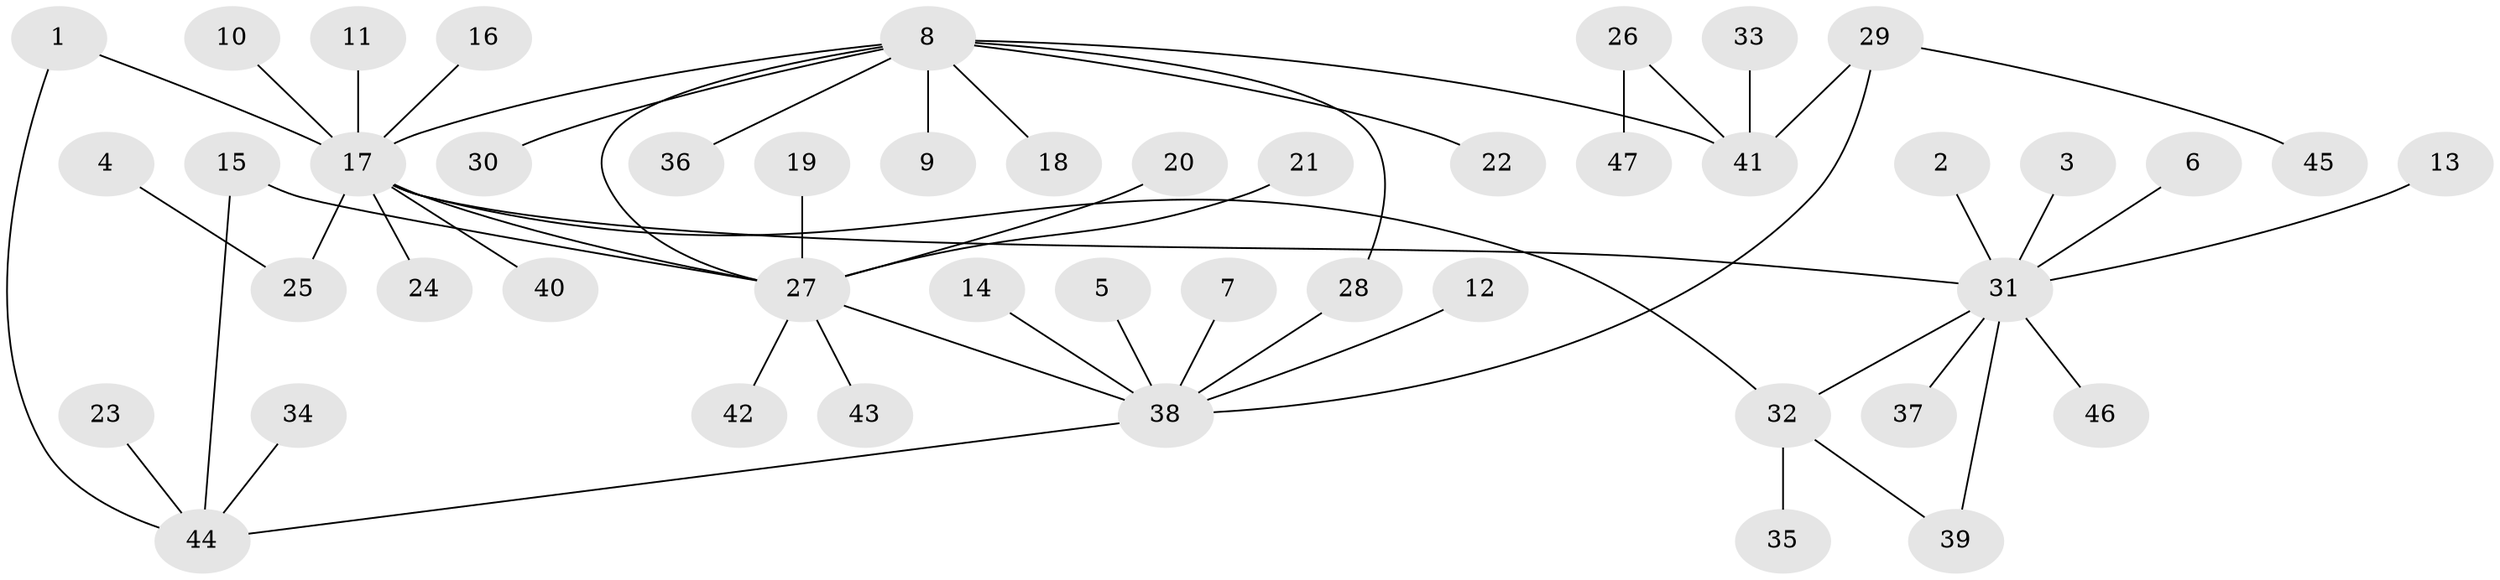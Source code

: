 // original degree distribution, {6: 0.043010752688172046, 11: 0.010752688172043012, 13: 0.010752688172043012, 2: 0.23655913978494625, 12: 0.010752688172043012, 1: 0.5806451612903226, 9: 0.010752688172043012, 4: 0.021505376344086023, 7: 0.010752688172043012, 3: 0.06451612903225806}
// Generated by graph-tools (version 1.1) at 2025/49/03/09/25 03:49:47]
// undirected, 47 vertices, 53 edges
graph export_dot {
graph [start="1"]
  node [color=gray90,style=filled];
  1;
  2;
  3;
  4;
  5;
  6;
  7;
  8;
  9;
  10;
  11;
  12;
  13;
  14;
  15;
  16;
  17;
  18;
  19;
  20;
  21;
  22;
  23;
  24;
  25;
  26;
  27;
  28;
  29;
  30;
  31;
  32;
  33;
  34;
  35;
  36;
  37;
  38;
  39;
  40;
  41;
  42;
  43;
  44;
  45;
  46;
  47;
  1 -- 17 [weight=1.0];
  1 -- 44 [weight=1.0];
  2 -- 31 [weight=1.0];
  3 -- 31 [weight=1.0];
  4 -- 25 [weight=1.0];
  5 -- 38 [weight=1.0];
  6 -- 31 [weight=1.0];
  7 -- 38 [weight=1.0];
  8 -- 9 [weight=1.0];
  8 -- 17 [weight=1.0];
  8 -- 18 [weight=1.0];
  8 -- 22 [weight=1.0];
  8 -- 27 [weight=1.0];
  8 -- 28 [weight=1.0];
  8 -- 30 [weight=1.0];
  8 -- 36 [weight=1.0];
  8 -- 41 [weight=1.0];
  10 -- 17 [weight=1.0];
  11 -- 17 [weight=1.0];
  12 -- 38 [weight=1.0];
  13 -- 31 [weight=1.0];
  14 -- 38 [weight=1.0];
  15 -- 27 [weight=1.0];
  15 -- 44 [weight=1.0];
  16 -- 17 [weight=1.0];
  17 -- 24 [weight=1.0];
  17 -- 25 [weight=1.0];
  17 -- 27 [weight=1.0];
  17 -- 31 [weight=1.0];
  17 -- 32 [weight=1.0];
  17 -- 40 [weight=1.0];
  19 -- 27 [weight=1.0];
  20 -- 27 [weight=1.0];
  21 -- 27 [weight=1.0];
  23 -- 44 [weight=1.0];
  26 -- 41 [weight=1.0];
  26 -- 47 [weight=1.0];
  27 -- 38 [weight=1.0];
  27 -- 42 [weight=1.0];
  27 -- 43 [weight=1.0];
  28 -- 38 [weight=1.0];
  29 -- 38 [weight=1.0];
  29 -- 41 [weight=1.0];
  29 -- 45 [weight=1.0];
  31 -- 32 [weight=1.0];
  31 -- 37 [weight=1.0];
  31 -- 39 [weight=1.0];
  31 -- 46 [weight=1.0];
  32 -- 35 [weight=1.0];
  32 -- 39 [weight=1.0];
  33 -- 41 [weight=1.0];
  34 -- 44 [weight=1.0];
  38 -- 44 [weight=1.0];
}
